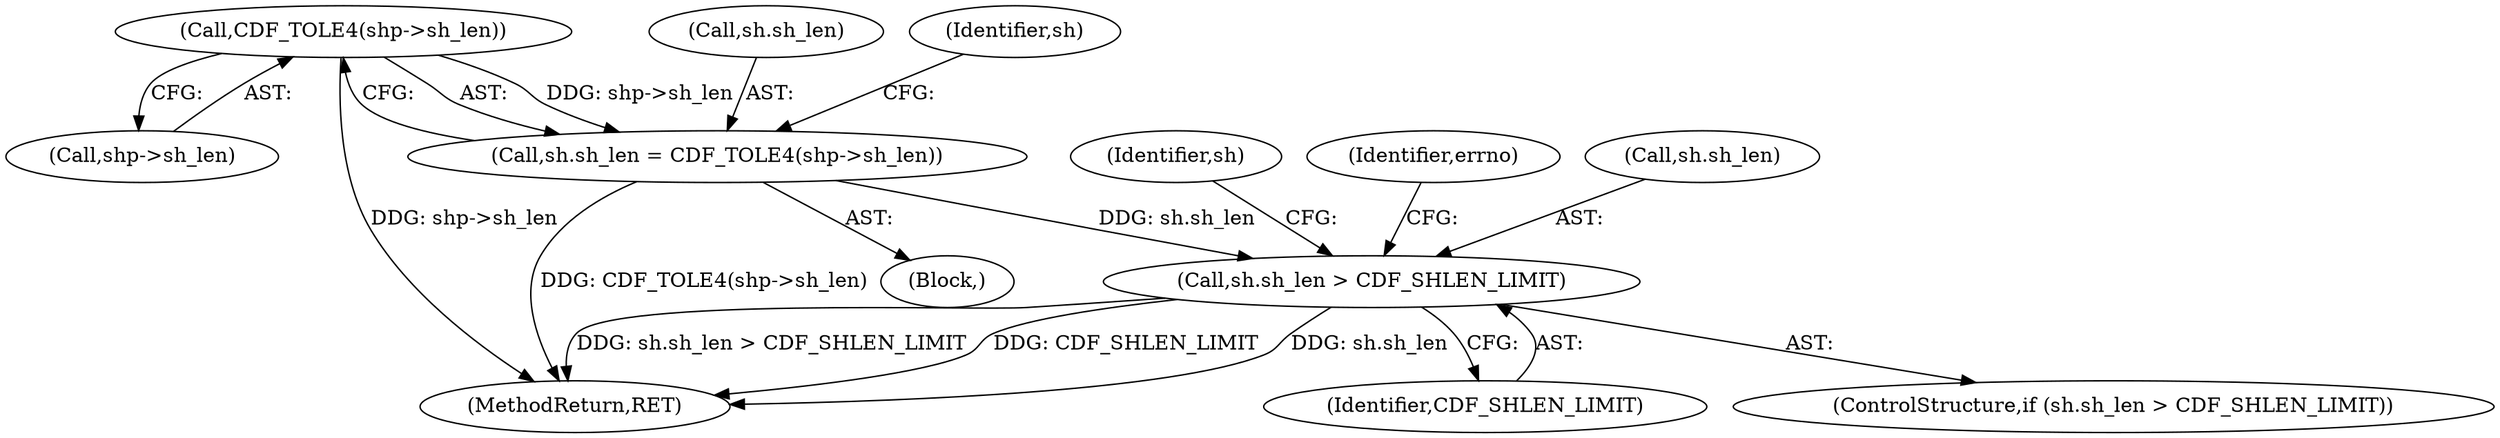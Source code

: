 digraph "0_file_1859fdb4e67c49c463c4e0078054335cd46ba295@pointer" {
"1000153" [label="(Call,CDF_TOLE4(shp->sh_len))"];
"1000149" [label="(Call,sh.sh_len = CDF_TOLE4(shp->sh_len))"];
"1000158" [label="(Call,sh.sh_len > CDF_SHLEN_LIMIT)"];
"1000157" [label="(ControlStructure,if (sh.sh_len > CDF_SHLEN_LIMIT))"];
"1000154" [label="(Call,shp->sh_len)"];
"1000149" [label="(Call,sh.sh_len = CDF_TOLE4(shp->sh_len))"];
"1000153" [label="(Call,CDF_TOLE4(shp->sh_len))"];
"1000150" [label="(Call,sh.sh_len)"];
"1000170" [label="(Identifier,sh)"];
"1000107" [label="(Block,)"];
"1000761" [label="(MethodReturn,RET)"];
"1000162" [label="(Identifier,CDF_SHLEN_LIMIT)"];
"1000158" [label="(Call,sh.sh_len > CDF_SHLEN_LIMIT)"];
"1000165" [label="(Identifier,errno)"];
"1000159" [label="(Call,sh.sh_len)"];
"1000160" [label="(Identifier,sh)"];
"1000153" -> "1000149"  [label="AST: "];
"1000153" -> "1000154"  [label="CFG: "];
"1000154" -> "1000153"  [label="AST: "];
"1000149" -> "1000153"  [label="CFG: "];
"1000153" -> "1000761"  [label="DDG: shp->sh_len"];
"1000153" -> "1000149"  [label="DDG: shp->sh_len"];
"1000149" -> "1000107"  [label="AST: "];
"1000150" -> "1000149"  [label="AST: "];
"1000160" -> "1000149"  [label="CFG: "];
"1000149" -> "1000761"  [label="DDG: CDF_TOLE4(shp->sh_len)"];
"1000149" -> "1000158"  [label="DDG: sh.sh_len"];
"1000158" -> "1000157"  [label="AST: "];
"1000158" -> "1000162"  [label="CFG: "];
"1000159" -> "1000158"  [label="AST: "];
"1000162" -> "1000158"  [label="AST: "];
"1000165" -> "1000158"  [label="CFG: "];
"1000170" -> "1000158"  [label="CFG: "];
"1000158" -> "1000761"  [label="DDG: sh.sh_len"];
"1000158" -> "1000761"  [label="DDG: sh.sh_len > CDF_SHLEN_LIMIT"];
"1000158" -> "1000761"  [label="DDG: CDF_SHLEN_LIMIT"];
}
